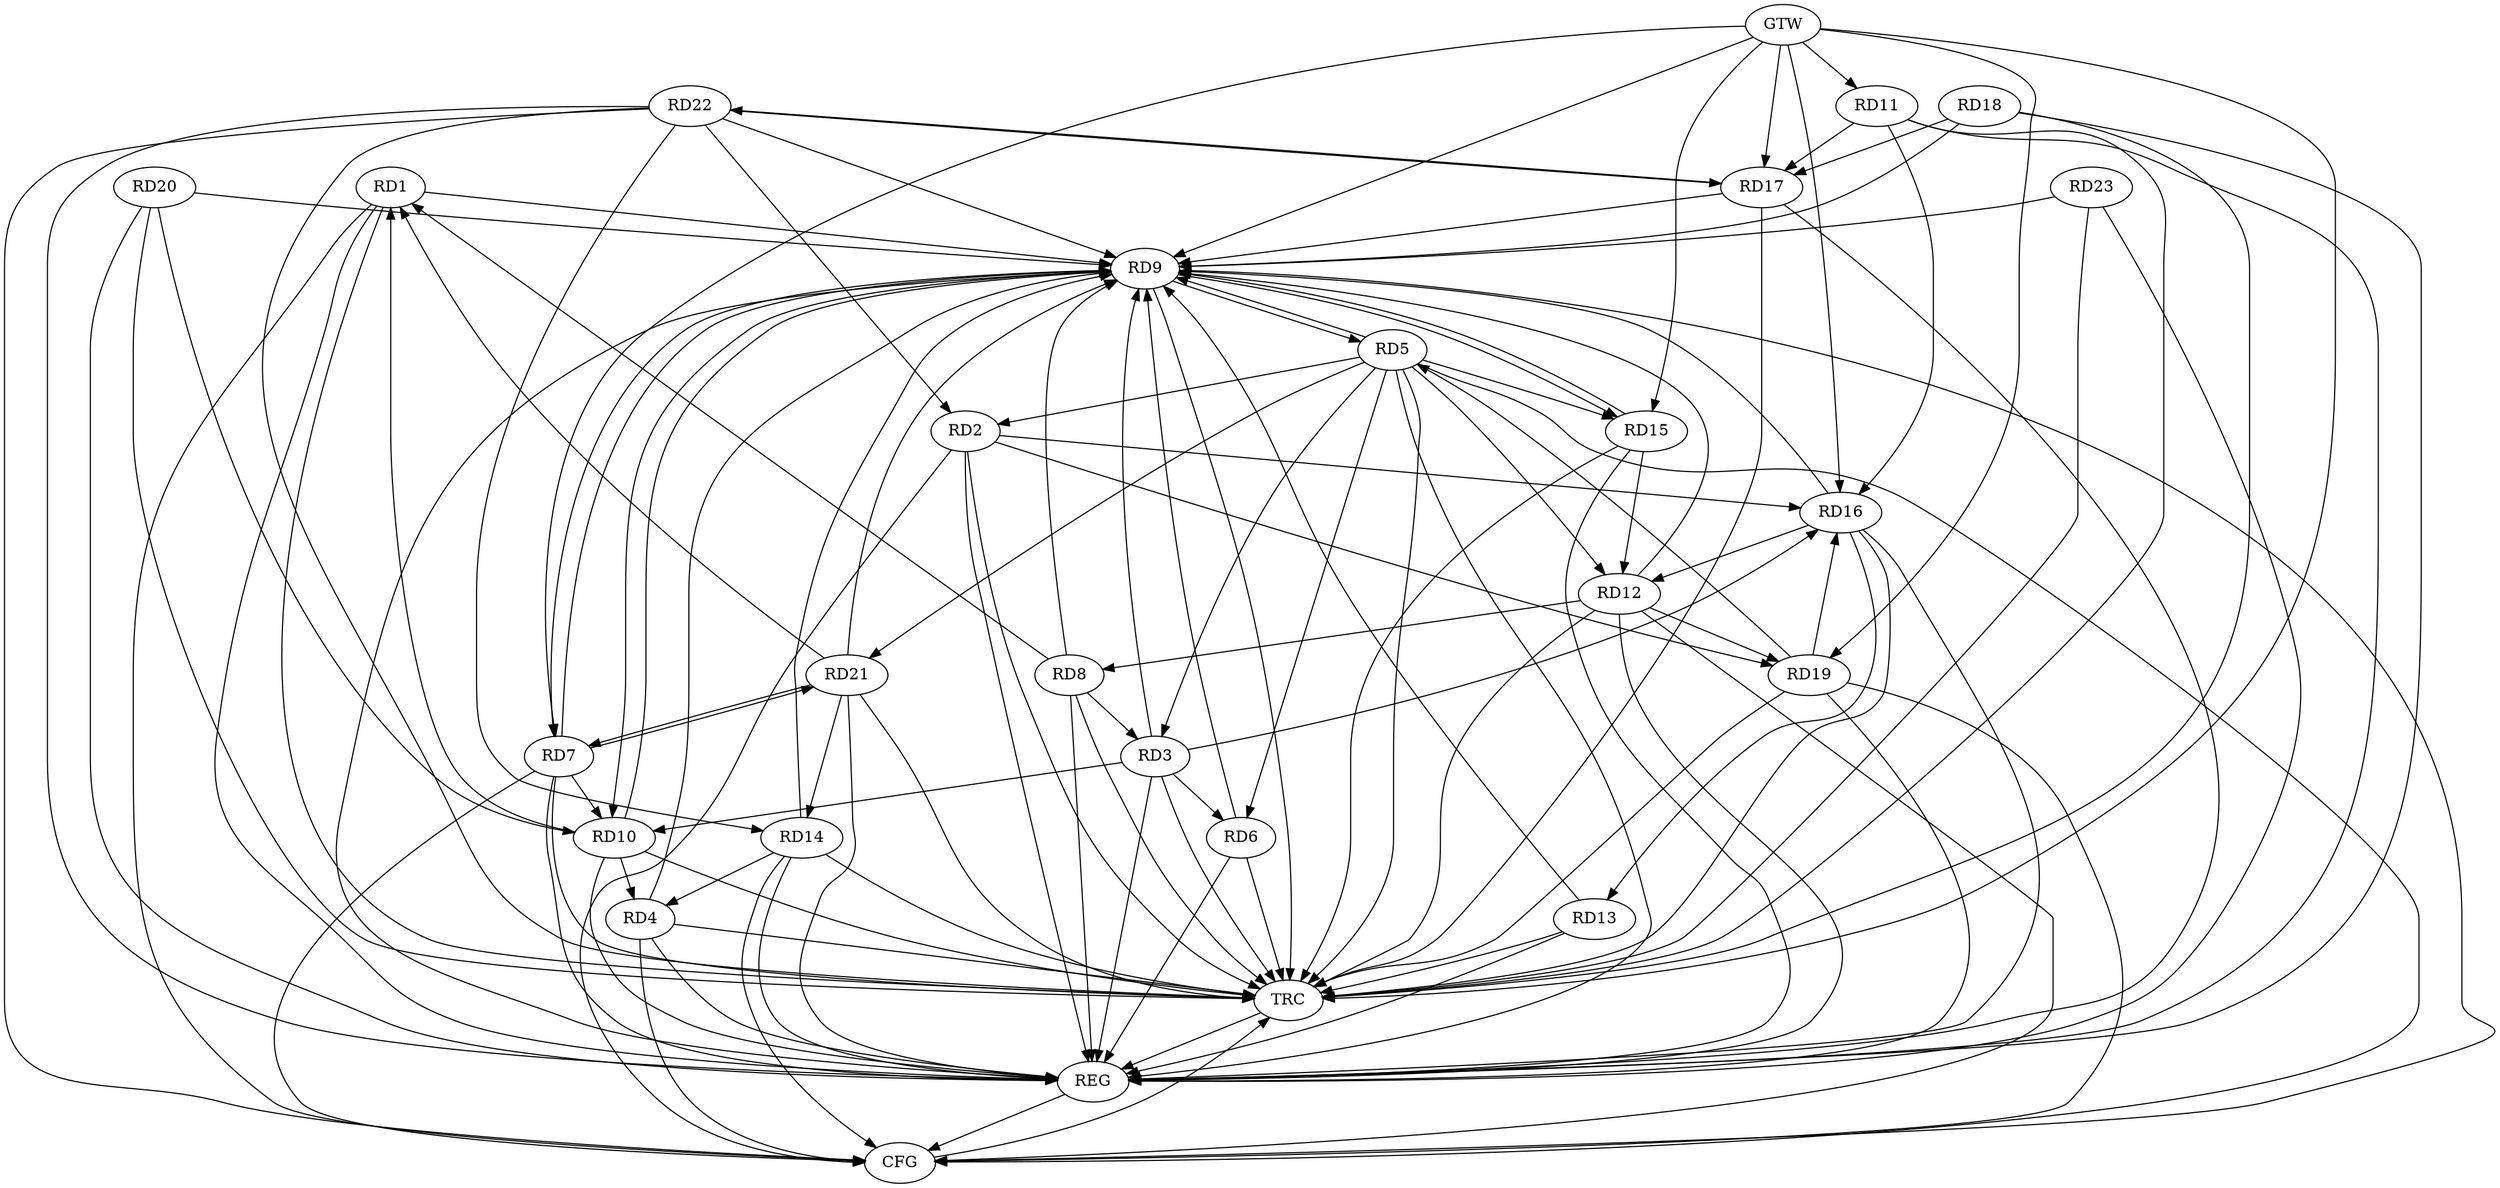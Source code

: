 strict digraph G {
  RD1 [ label="RD1" ];
  RD2 [ label="RD2" ];
  RD3 [ label="RD3" ];
  RD4 [ label="RD4" ];
  RD5 [ label="RD5" ];
  RD6 [ label="RD6" ];
  RD7 [ label="RD7" ];
  RD8 [ label="RD8" ];
  RD9 [ label="RD9" ];
  RD10 [ label="RD10" ];
  RD11 [ label="RD11" ];
  RD12 [ label="RD12" ];
  RD13 [ label="RD13" ];
  RD14 [ label="RD14" ];
  RD15 [ label="RD15" ];
  RD16 [ label="RD16" ];
  RD17 [ label="RD17" ];
  RD18 [ label="RD18" ];
  RD19 [ label="RD19" ];
  RD20 [ label="RD20" ];
  RD21 [ label="RD21" ];
  RD22 [ label="RD22" ];
  RD23 [ label="RD23" ];
  GTW [ label="GTW" ];
  REG [ label="REG" ];
  CFG [ label="CFG" ];
  TRC [ label="TRC" ];
  RD8 -> RD1;
  RD10 -> RD1;
  RD21 -> RD1;
  RD5 -> RD2;
  RD2 -> RD16;
  RD2 -> RD19;
  RD22 -> RD2;
  RD5 -> RD3;
  RD3 -> RD6;
  RD8 -> RD3;
  RD3 -> RD10;
  RD3 -> RD16;
  RD10 -> RD4;
  RD14 -> RD4;
  RD5 -> RD6;
  RD5 -> RD9;
  RD9 -> RD5;
  RD5 -> RD12;
  RD5 -> RD15;
  RD19 -> RD5;
  RD5 -> RD21;
  RD7 -> RD9;
  RD9 -> RD7;
  RD7 -> RD10;
  RD7 -> RD21;
  RD21 -> RD7;
  RD12 -> RD8;
  RD9 -> RD10;
  RD12 -> RD9;
  RD9 -> RD15;
  RD17 -> RD9;
  RD18 -> RD9;
  RD20 -> RD10;
  RD11 -> RD16;
  RD11 -> RD17;
  RD15 -> RD12;
  RD16 -> RD12;
  RD12 -> RD19;
  RD16 -> RD13;
  RD21 -> RD14;
  RD22 -> RD14;
  RD19 -> RD16;
  RD18 -> RD17;
  RD17 -> RD22;
  RD22 -> RD17;
  GTW -> RD17;
  GTW -> RD16;
  GTW -> RD9;
  GTW -> RD11;
  GTW -> RD19;
  GTW -> RD7;
  GTW -> RD15;
  RD1 -> REG;
  RD2 -> REG;
  RD3 -> REG;
  RD4 -> REG;
  RD5 -> REG;
  RD6 -> REG;
  RD7 -> REG;
  RD8 -> REG;
  RD9 -> REG;
  RD10 -> REG;
  RD11 -> REG;
  RD12 -> REG;
  RD13 -> REG;
  RD14 -> REG;
  RD15 -> REG;
  RD16 -> REG;
  RD17 -> REG;
  RD18 -> REG;
  RD19 -> REG;
  RD20 -> REG;
  RD21 -> REG;
  RD22 -> REG;
  RD23 -> REG;
  RD5 -> CFG;
  RD2 -> CFG;
  RD4 -> CFG;
  RD12 -> CFG;
  RD14 -> CFG;
  RD9 -> CFG;
  RD7 -> CFG;
  RD19 -> CFG;
  RD22 -> CFG;
  RD1 -> CFG;
  REG -> CFG;
  RD1 -> TRC;
  RD2 -> TRC;
  RD3 -> TRC;
  RD4 -> TRC;
  RD5 -> TRC;
  RD6 -> TRC;
  RD7 -> TRC;
  RD8 -> TRC;
  RD9 -> TRC;
  RD10 -> TRC;
  RD11 -> TRC;
  RD12 -> TRC;
  RD13 -> TRC;
  RD14 -> TRC;
  RD15 -> TRC;
  RD16 -> TRC;
  RD17 -> TRC;
  RD18 -> TRC;
  RD19 -> TRC;
  RD20 -> TRC;
  RD21 -> TRC;
  RD22 -> TRC;
  RD23 -> TRC;
  GTW -> TRC;
  CFG -> TRC;
  TRC -> REG;
  RD3 -> RD9;
  RD1 -> RD9;
  RD13 -> RD9;
  RD23 -> RD9;
  RD14 -> RD9;
  RD4 -> RD9;
  RD20 -> RD9;
  RD22 -> RD9;
  RD16 -> RD9;
  RD6 -> RD9;
  RD8 -> RD9;
  RD10 -> RD9;
  RD21 -> RD9;
  RD15 -> RD9;
}
